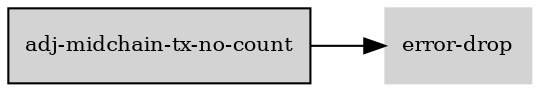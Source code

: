 digraph "adj_midchain_tx_no_count_subgraph" {
  rankdir=LR;
  node [shape=box, style=filled, fontsize=10, color=lightgray, fontcolor=black, fillcolor=lightgray];
  "adj-midchain-tx-no-count" [color=black, fontcolor=black, fillcolor=lightgray];
  edge [fontsize=8];
  "adj-midchain-tx-no-count" -> "error-drop";
}
